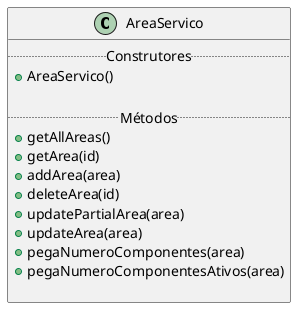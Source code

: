 @startuml
class AreaServico {
  .. Construtores ..
    +AreaServico()

  .. Métodos ..
    +getAllAreas()
    +getArea(id)
    +addArea(area)
    +deleteArea(id)
    +updatePartialArea(area)
    +updateArea(area)
    +pegaNumeroComponentes(area)
    +pegaNumeroComponentesAtivos(area)

}
@enduml
